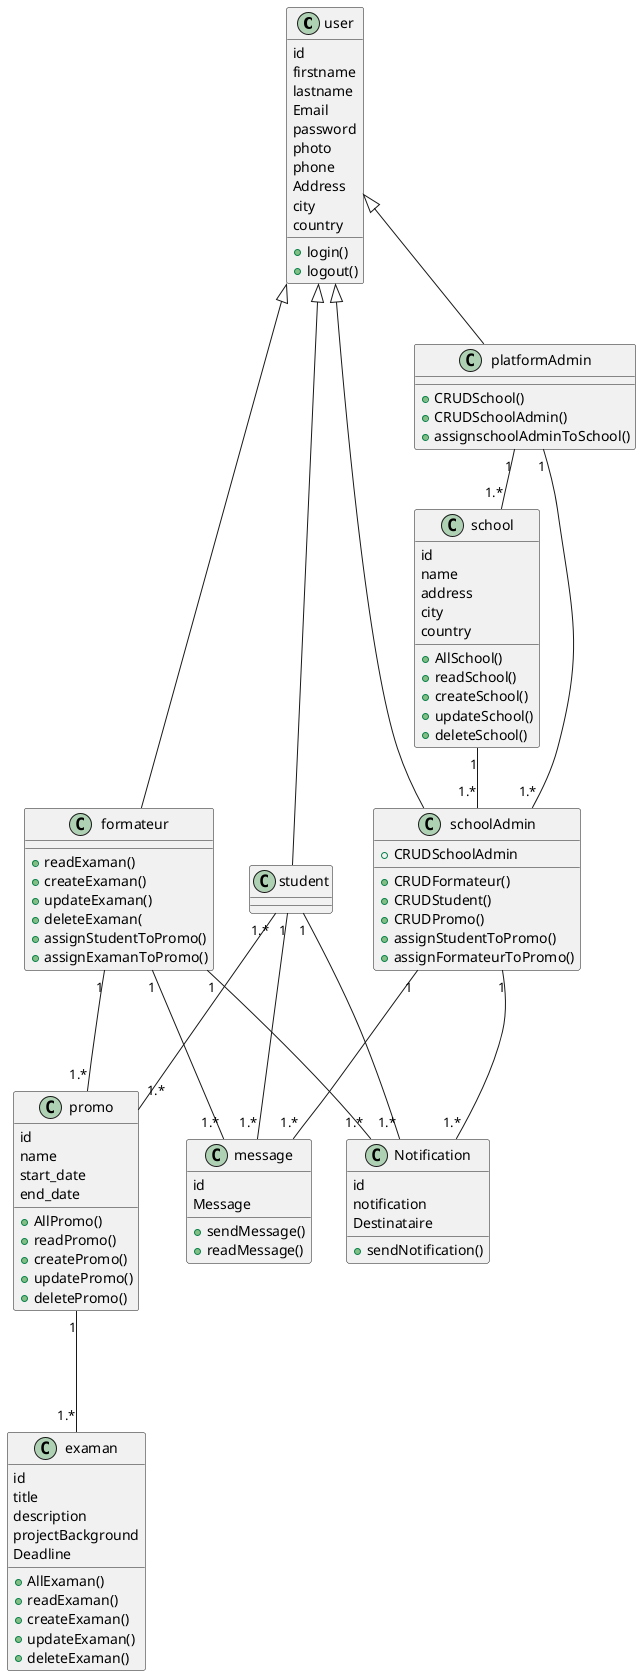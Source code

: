 @startuml
class user {
  id
  firstname
  lastname
  Email
  password
  photo
  phone
  Address
  city
  country
  +login()
  +logout()
}

class student extends user {

}

class formateur extends user {
  +readExaman()
  +createExaman()
  +updateExaman()
  +deleteExaman(
  +assignStudentToPromo()
  +assignExamanToPromo()

}

class school {
  id
  name
  address
  city
  country
  +AllSchool()
  +readSchool()
  +createSchool()
  +updateSchool()
  +deleteSchool()
}

class platformAdmin extends user {
  +CRUDSchool()
  +CRUDSchoolAdmin()
  +assignschoolAdminToSchool()

}


class schoolAdmin extends user {
  +CRUDFormateur()
  +CRUDStudent()
  +CRUDPromo()
  +CRUDSchoolAdmin
  +assignStudentToPromo()
  +assignFormateurToPromo()
}

class promo {
  id
  name
  start_date
  end_date
  +AllPromo()
  +readPromo()
  +createPromo()
  +updatePromo()
  +deletePromo()
}

class examan {
  id
  title
  description
  projectBackground
  Deadline
    +AllExaman()
    +readExaman()
    +createExaman()
    +updateExaman()
    +deleteExaman()
}




class Notification {
  id
  notification
  Destinataire
  +sendNotification()
}

class message {
  id
  Message
  +sendMessage()
  +readMessage()
}

'relations
student "1.*" --- "1.*" promo
student "1" --- "1.*" Notification
student "1" --- "1.*" message
formateur "1" --- "1.*" Notification
formateur "1" --- "1.*" message
schoolAdmin "1" --- "1.*" Notification
schoolAdmin "1" --- "1.*" message
formateur "1" --- "1.*" promo
promo "1" --- "1.*" examan
school "1" -- "1.*" schoolAdmin
platformAdmin "1" -- "1.*" school
platformAdmin "1" -- "1.*" schoolAdmin



@enduml